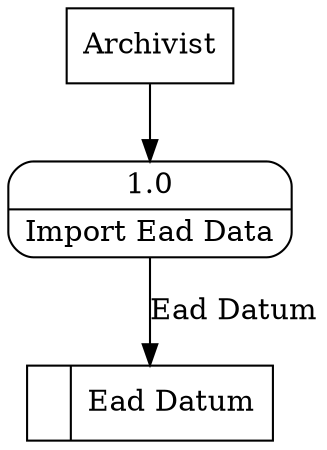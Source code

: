 digraph dfd2{ 
node[shape=record]
200 [label="<f0>  |<f1> Ead Datum " ];
201 [label="Archivist" shape=box];
202 [label="{<f0> 1.0|<f1> Import Ead Data }" shape=Mrecord];
201 -> 202
202 -> 200 [label="Ead Datum"]
}